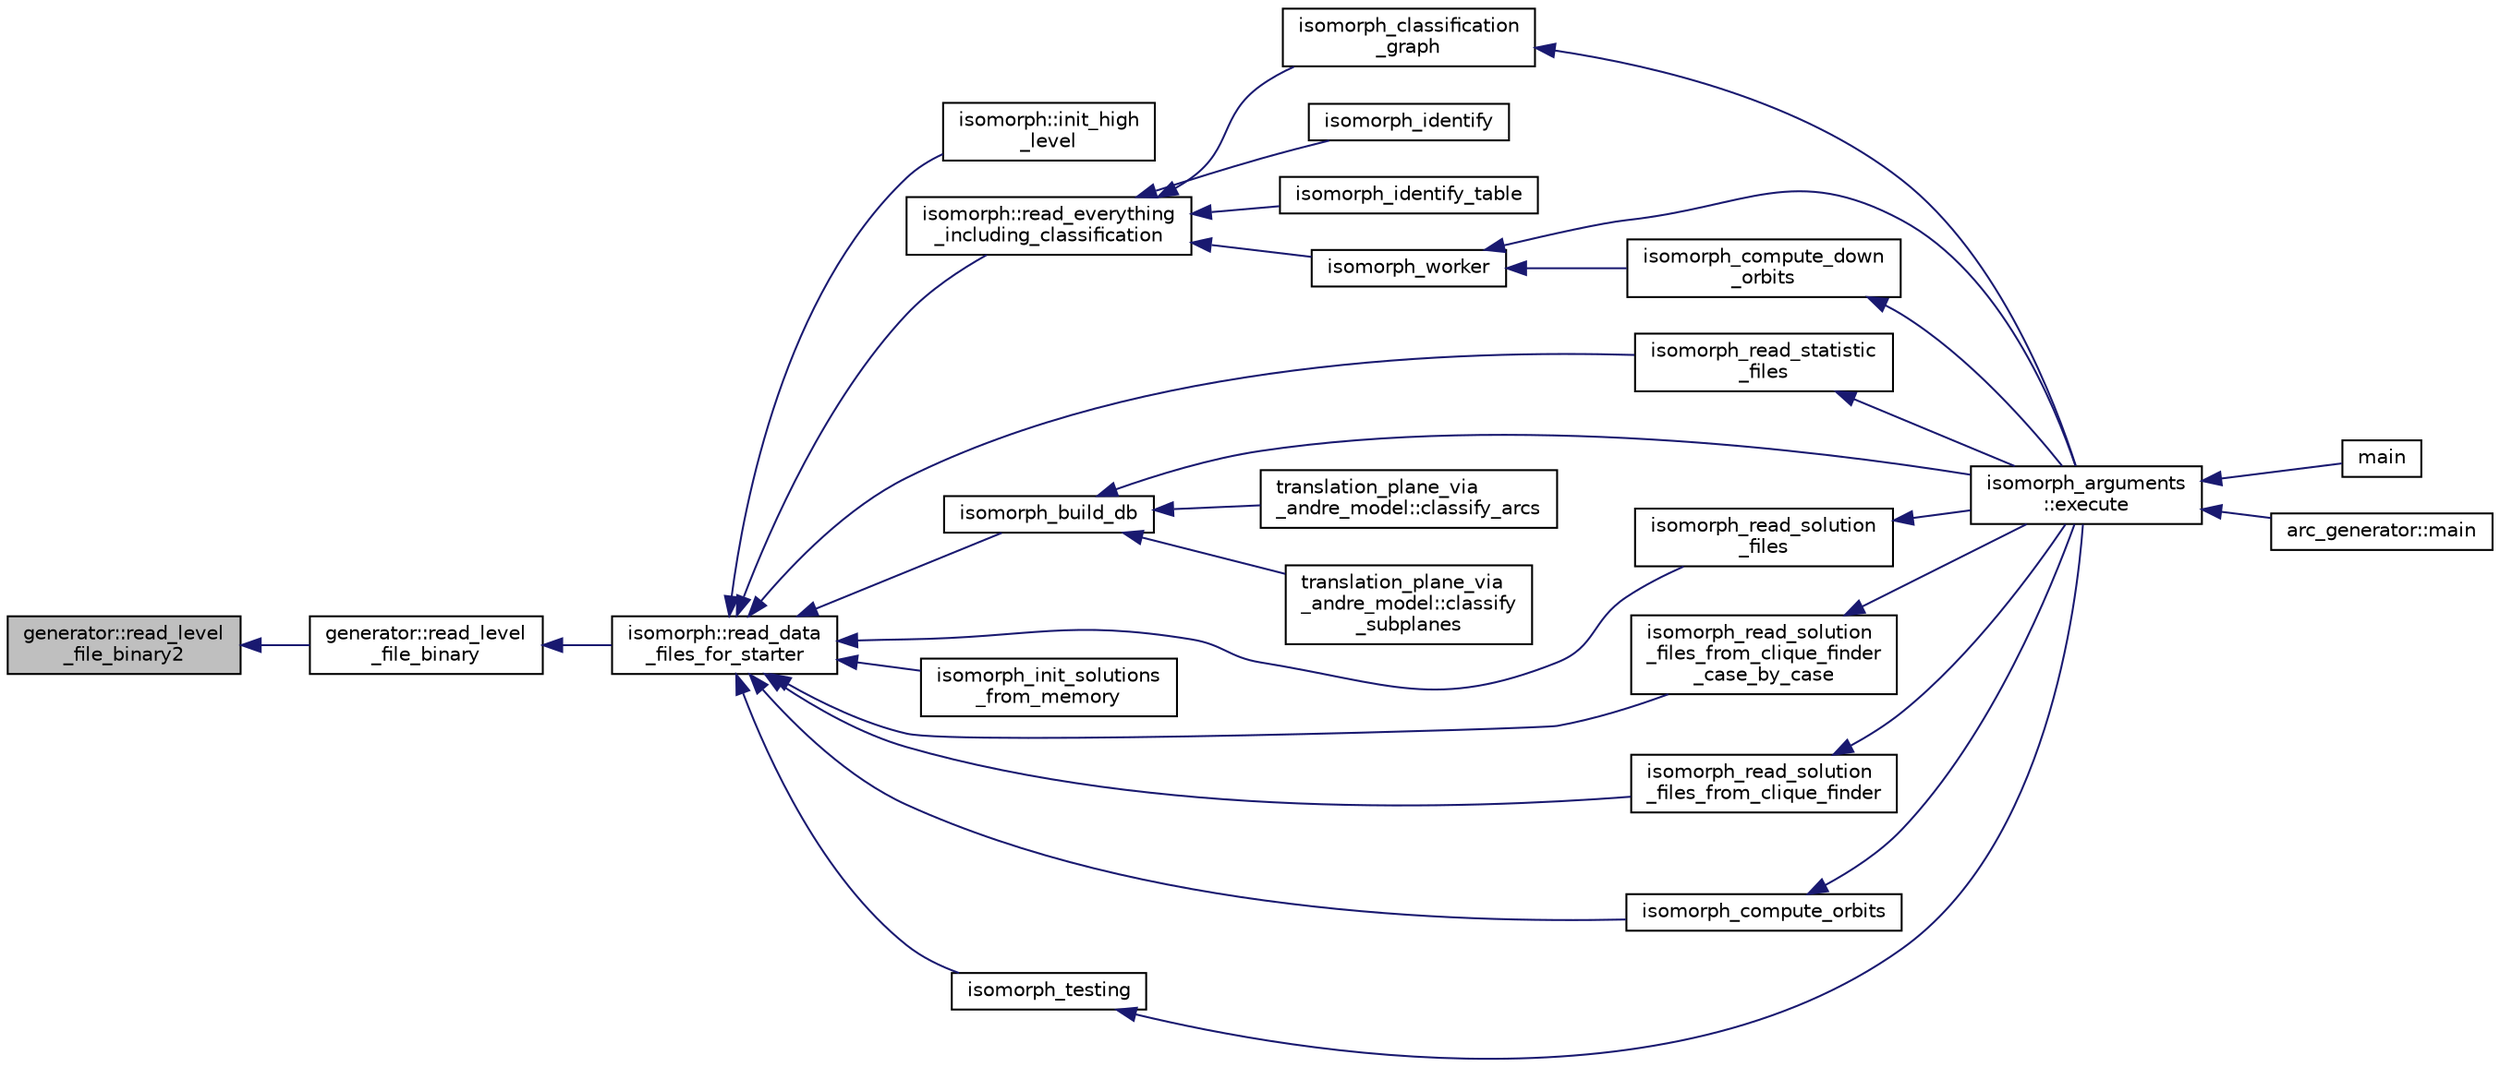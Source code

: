 digraph "generator::read_level_file_binary2"
{
  edge [fontname="Helvetica",fontsize="10",labelfontname="Helvetica",labelfontsize="10"];
  node [fontname="Helvetica",fontsize="10",shape=record];
  rankdir="LR";
  Node19471 [label="generator::read_level\l_file_binary2",height=0.2,width=0.4,color="black", fillcolor="grey75", style="filled", fontcolor="black"];
  Node19471 -> Node19472 [dir="back",color="midnightblue",fontsize="10",style="solid",fontname="Helvetica"];
  Node19472 [label="generator::read_level\l_file_binary",height=0.2,width=0.4,color="black", fillcolor="white", style="filled",URL="$d7/d73/classgenerator.html#a03b82a8bd61e9d6af1a8c114274b2be2"];
  Node19472 -> Node19473 [dir="back",color="midnightblue",fontsize="10",style="solid",fontname="Helvetica"];
  Node19473 [label="isomorph::read_data\l_files_for_starter",height=0.2,width=0.4,color="black", fillcolor="white", style="filled",URL="$d3/d5f/classisomorph.html#a388ff858a7a437e12b5a96121294f48f"];
  Node19473 -> Node19474 [dir="back",color="midnightblue",fontsize="10",style="solid",fontname="Helvetica"];
  Node19474 [label="isomorph::init_high\l_level",height=0.2,width=0.4,color="black", fillcolor="white", style="filled",URL="$d3/d5f/classisomorph.html#a5cee5468cc8cc68eac1f6131faedfab2"];
  Node19473 -> Node19475 [dir="back",color="midnightblue",fontsize="10",style="solid",fontname="Helvetica"];
  Node19475 [label="isomorph::read_everything\l_including_classification",height=0.2,width=0.4,color="black", fillcolor="white", style="filled",URL="$d3/d5f/classisomorph.html#aa6a56e4522d3133a6ea65c9ac6de3924"];
  Node19475 -> Node19476 [dir="back",color="midnightblue",fontsize="10",style="solid",fontname="Helvetica"];
  Node19476 [label="isomorph_classification\l_graph",height=0.2,width=0.4,color="black", fillcolor="white", style="filled",URL="$d4/d7e/isomorph__global_8_c.html#a027e803e6cab7af4c400a71663bf4715"];
  Node19476 -> Node19477 [dir="back",color="midnightblue",fontsize="10",style="solid",fontname="Helvetica"];
  Node19477 [label="isomorph_arguments\l::execute",height=0.2,width=0.4,color="black", fillcolor="white", style="filled",URL="$d5/de4/classisomorph__arguments.html#aa85e472d14906abdd5672dc66027583e"];
  Node19477 -> Node19478 [dir="back",color="midnightblue",fontsize="10",style="solid",fontname="Helvetica"];
  Node19478 [label="main",height=0.2,width=0.4,color="black", fillcolor="white", style="filled",URL="$d1/d5e/blt__main_8_c.html#a217dbf8b442f20279ea00b898af96f52"];
  Node19477 -> Node19479 [dir="back",color="midnightblue",fontsize="10",style="solid",fontname="Helvetica"];
  Node19479 [label="arc_generator::main",height=0.2,width=0.4,color="black", fillcolor="white", style="filled",URL="$d4/d21/classarc__generator.html#ad80140b51b165dad1fe6ab232be7829a"];
  Node19475 -> Node19480 [dir="back",color="midnightblue",fontsize="10",style="solid",fontname="Helvetica"];
  Node19480 [label="isomorph_identify",height=0.2,width=0.4,color="black", fillcolor="white", style="filled",URL="$d4/d7e/isomorph__global_8_c.html#aa0fe57c73d5668eee10a6022ada7f6a3"];
  Node19475 -> Node19481 [dir="back",color="midnightblue",fontsize="10",style="solid",fontname="Helvetica"];
  Node19481 [label="isomorph_identify_table",height=0.2,width=0.4,color="black", fillcolor="white", style="filled",URL="$d4/d7e/isomorph__global_8_c.html#a9fd19ea945561cf2a6bb5c72dd4b1cb2"];
  Node19475 -> Node19482 [dir="back",color="midnightblue",fontsize="10",style="solid",fontname="Helvetica"];
  Node19482 [label="isomorph_worker",height=0.2,width=0.4,color="black", fillcolor="white", style="filled",URL="$d4/d7e/isomorph__global_8_c.html#ace3bb6ec719b02a35534309d4d3fe99a"];
  Node19482 -> Node19477 [dir="back",color="midnightblue",fontsize="10",style="solid",fontname="Helvetica"];
  Node19482 -> Node19483 [dir="back",color="midnightblue",fontsize="10",style="solid",fontname="Helvetica"];
  Node19483 [label="isomorph_compute_down\l_orbits",height=0.2,width=0.4,color="black", fillcolor="white", style="filled",URL="$d4/d7e/isomorph__global_8_c.html#a3613cea19158edd30958c4edecd97d53"];
  Node19483 -> Node19477 [dir="back",color="midnightblue",fontsize="10",style="solid",fontname="Helvetica"];
  Node19473 -> Node19484 [dir="back",color="midnightblue",fontsize="10",style="solid",fontname="Helvetica"];
  Node19484 [label="isomorph_read_statistic\l_files",height=0.2,width=0.4,color="black", fillcolor="white", style="filled",URL="$d4/d7e/isomorph__global_8_c.html#a78a6ee9d7dee4708fc721374bdebfa83"];
  Node19484 -> Node19477 [dir="back",color="midnightblue",fontsize="10",style="solid",fontname="Helvetica"];
  Node19473 -> Node19485 [dir="back",color="midnightblue",fontsize="10",style="solid",fontname="Helvetica"];
  Node19485 [label="isomorph_build_db",height=0.2,width=0.4,color="black", fillcolor="white", style="filled",URL="$d4/d7e/isomorph__global_8_c.html#a12eb18567e79a7978cb4f9e80d2055ac"];
  Node19485 -> Node19486 [dir="back",color="midnightblue",fontsize="10",style="solid",fontname="Helvetica"];
  Node19486 [label="translation_plane_via\l_andre_model::classify_arcs",height=0.2,width=0.4,color="black", fillcolor="white", style="filled",URL="$d1/dcc/classtranslation__plane__via__andre__model.html#ac8f002e812a8b152d41e806688601c5e"];
  Node19485 -> Node19487 [dir="back",color="midnightblue",fontsize="10",style="solid",fontname="Helvetica"];
  Node19487 [label="translation_plane_via\l_andre_model::classify\l_subplanes",height=0.2,width=0.4,color="black", fillcolor="white", style="filled",URL="$d1/dcc/classtranslation__plane__via__andre__model.html#a794fefa95f0a7f7b887133375988ee55"];
  Node19485 -> Node19477 [dir="back",color="midnightblue",fontsize="10",style="solid",fontname="Helvetica"];
  Node19473 -> Node19488 [dir="back",color="midnightblue",fontsize="10",style="solid",fontname="Helvetica"];
  Node19488 [label="isomorph_read_solution\l_files",height=0.2,width=0.4,color="black", fillcolor="white", style="filled",URL="$d4/d7e/isomorph__global_8_c.html#a697da824ab34db5c830530fb3c97df24"];
  Node19488 -> Node19477 [dir="back",color="midnightblue",fontsize="10",style="solid",fontname="Helvetica"];
  Node19473 -> Node19489 [dir="back",color="midnightblue",fontsize="10",style="solid",fontname="Helvetica"];
  Node19489 [label="isomorph_init_solutions\l_from_memory",height=0.2,width=0.4,color="black", fillcolor="white", style="filled",URL="$d4/d7e/isomorph__global_8_c.html#a490bbe6199dc1e29d186b26834266e03"];
  Node19473 -> Node19490 [dir="back",color="midnightblue",fontsize="10",style="solid",fontname="Helvetica"];
  Node19490 [label="isomorph_read_solution\l_files_from_clique_finder\l_case_by_case",height=0.2,width=0.4,color="black", fillcolor="white", style="filled",URL="$d4/d7e/isomorph__global_8_c.html#a2a55ab4b2df6ae83f916cf01eccdf67c"];
  Node19490 -> Node19477 [dir="back",color="midnightblue",fontsize="10",style="solid",fontname="Helvetica"];
  Node19473 -> Node19491 [dir="back",color="midnightblue",fontsize="10",style="solid",fontname="Helvetica"];
  Node19491 [label="isomorph_read_solution\l_files_from_clique_finder",height=0.2,width=0.4,color="black", fillcolor="white", style="filled",URL="$d4/d7e/isomorph__global_8_c.html#ad8be067333430bfdd26c0a34549f4556"];
  Node19491 -> Node19477 [dir="back",color="midnightblue",fontsize="10",style="solid",fontname="Helvetica"];
  Node19473 -> Node19492 [dir="back",color="midnightblue",fontsize="10",style="solid",fontname="Helvetica"];
  Node19492 [label="isomorph_compute_orbits",height=0.2,width=0.4,color="black", fillcolor="white", style="filled",URL="$d4/d7e/isomorph__global_8_c.html#a592f3efd31146c0802f59837055f904f"];
  Node19492 -> Node19477 [dir="back",color="midnightblue",fontsize="10",style="solid",fontname="Helvetica"];
  Node19473 -> Node19493 [dir="back",color="midnightblue",fontsize="10",style="solid",fontname="Helvetica"];
  Node19493 [label="isomorph_testing",height=0.2,width=0.4,color="black", fillcolor="white", style="filled",URL="$d4/d7e/isomorph__global_8_c.html#a5a73cbe9f89c4727f086482ee2d238f9"];
  Node19493 -> Node19477 [dir="back",color="midnightblue",fontsize="10",style="solid",fontname="Helvetica"];
}

